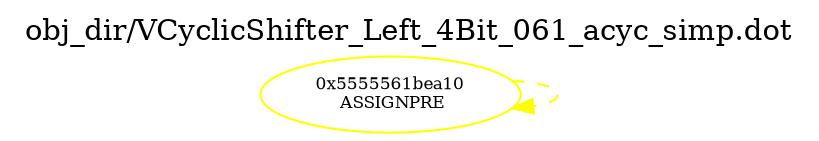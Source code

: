 digraph v3graph {
	graph	[label="obj_dir/VCyclicShifter_Left_4Bit_061_acyc_simp.dot",
		 labelloc=t, labeljust=l,
		 //size="7.5,10",
		 rankdir=TB];
	n0	[fontsize=8 label="0x5555561bea10\n ASSIGNPRE", color=yellow];
	n0 -> n0 [fontsize=8 label="" weight=3 color=yellow style=dashed];
}
